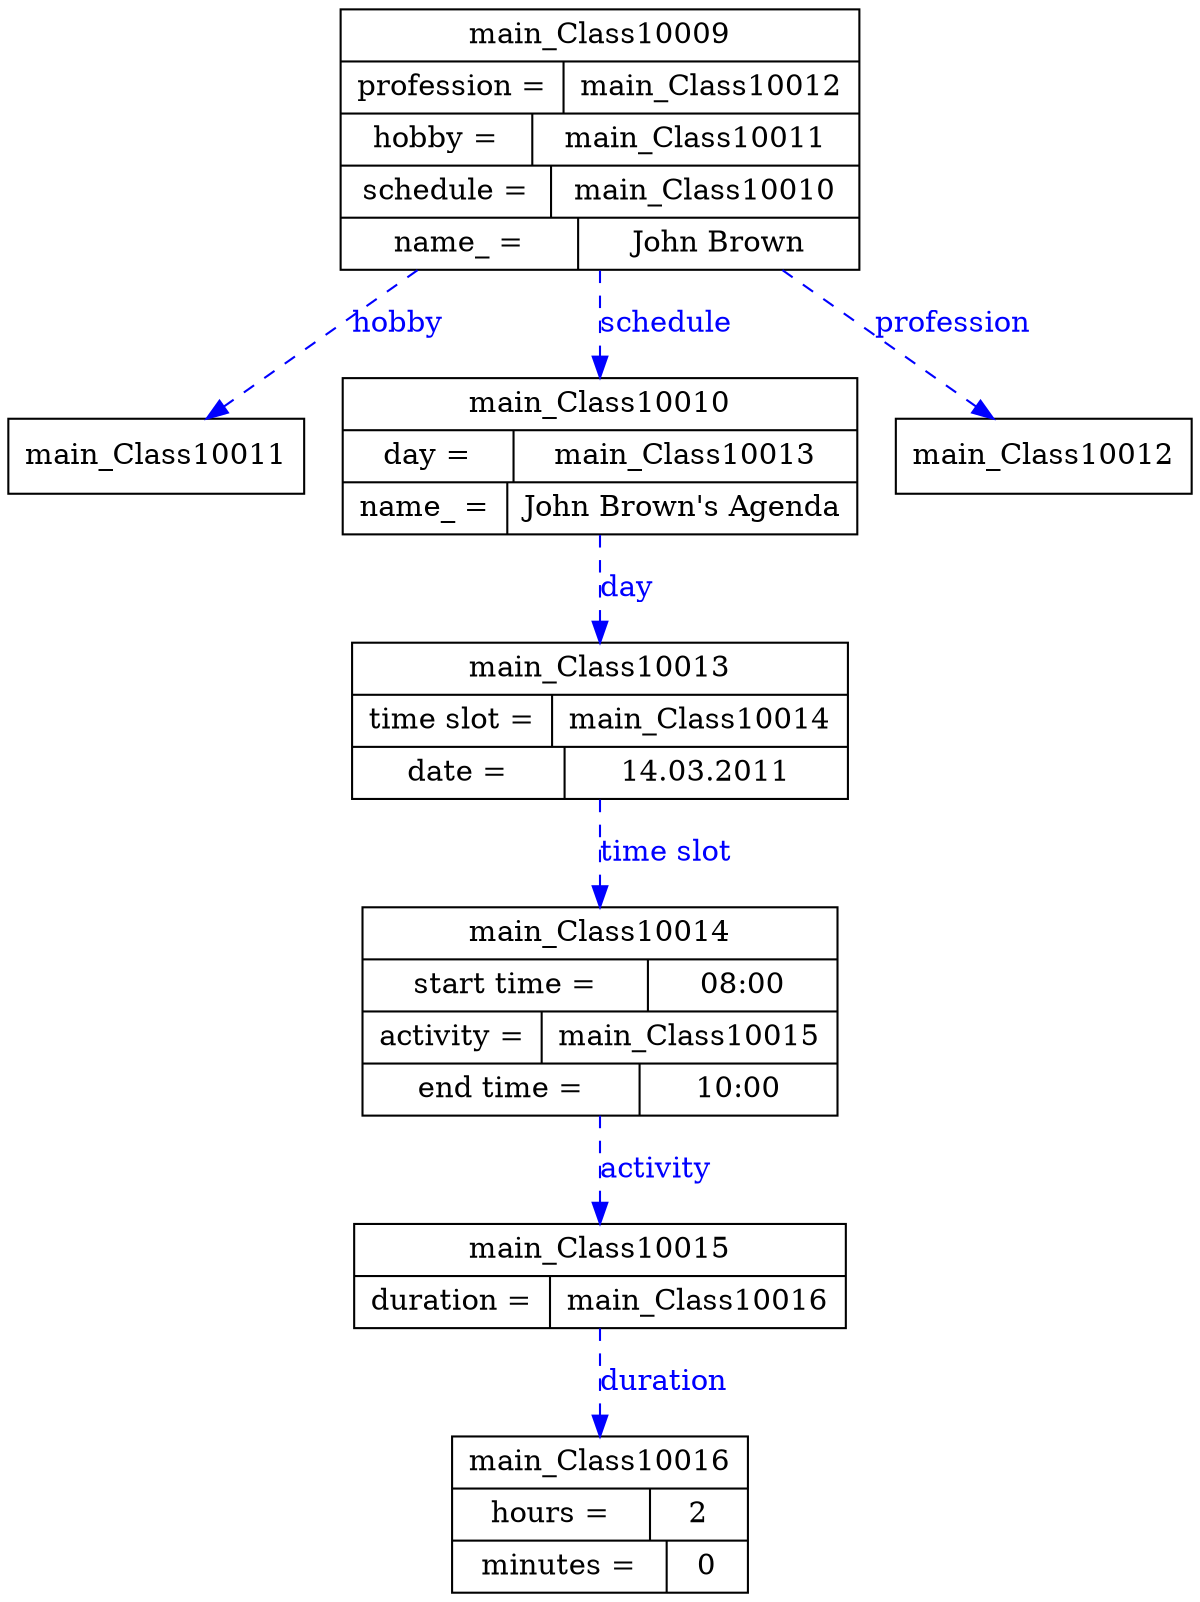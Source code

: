 digraph main {
	node [label="\N"];
	graph [bb="0,0,552,774"];
	main_Class10011 [label=main_Class10011, shape=box, color="0.0,0.0,0.003921569", fontcolor="0.0,0.0,0.003921569", pos="69,556", width="1.92", height="0.50"];
	main_Class10010 [label="{main_Class10010|{day =|{main_Class10013}}|{name_ =|{John Brown's Agenda}}}", shape=record, color="0.0,0.0,0.003921569", fontcolor="0.0,0.0,0.003921569", pos="276,556", rects="156,568,397,593 156,543,236,568 236,543,397,568 156,518,234,543 234,518,397,543", width="3.33", height="1.04"];
	main_Class10013 [label="{main_Class10013|{time slot =|{main_Class10014}}|{date =|{14.03.2011}}}", shape=record, color="0.0,0.0,0.003921569", fontcolor="0.0,0.0,0.003921569", pos="276,426", rects="161,438,392,463 161,413,254,438 254,413,392,438 161,388,259,413 259,388,392,413", width="3.19", height="1.04"];
	main_Class10014 [label="{main_Class10014|{start time =|{08:00}}|{activity =|{main_Class10015}}|{end time =|{10:00}}}", shape=record, color="0.0,0.0,0.003921569", fontcolor="0.0,0.0,0.003921569", pos="276,284", rects="165,309,387,334 165,284,298,309 298,284,387,309 165,259,249,284 249,259,387,284 165,234,294,259 294,234,387,259", width="3.08", height="1.39"];
	main_Class10012 [label=main_Class10012, shape=box, color="0.0,0.0,0.003921569", fontcolor="0.0,0.0,0.003921569", pos="483,556", width="1.92", height="0.50"];
	main_Class10015 [label="{main_Class10015|{duration =|{main_Class10016}}}", shape=record, color="0.0,0.0,0.003921569", fontcolor="0.0,0.0,0.003921569", pos="276,155", rects="162,155,391,180 162,130,253,155 253,130,391,155", width="3.17", height="0.69"];
	main_Class10016 [label="{main_Class10016|{hours =|{2}}|{minutes =|{0}}}", shape=record, color="0.0,0.0,0.003921569", fontcolor="0.0,0.0,0.003921569", pos="276,38", rects="207,50,345,75 207,25,299,50 299,25,345,50 207,0,307,25 307,0,345,25", width="1.92", height="1.04"];
	main_Class10009 [label="{main_Class10009|{profession =|{main_Class10012}}|{hobby =|{main_Class10011}}|{schedule =|{main_Class10010}}|{name_ =|{John Brow\
n}}}", shape=record, color="0.0,0.0,0.003921569", fontcolor="0.0,0.0,0.003921569", pos="276,711", rects="156,748,396,773 156,723,258,748 258,723,396,748 156,698,244,723 244,698,396,723 156,673,253,698 253,673,396,698 156,648,266,673 \
266,648,396,673", width="3.33", height="1.74"];
	main_Class10010 -> main_Class10013 [style=dashed, label=day, color="0.6666667,1.0,1.0", fontcolor="0.6666667,1.0,1.0", pos="e,276,463 276,518 276,504 276,488 276,473", lp="289,491"];
	main_Class10013 -> main_Class10014 [style=dashed, label="time slot", color="0.6666667,1.0,1.0", fontcolor="0.6666667,1.0,1.0", pos="e,276,334 276,388 276,375 276,359 276,344", lp="306,361"];
	main_Class10015 -> main_Class10016 [style=dashed, label=duration, color="0.6666667,1.0,1.0", fontcolor="0.6666667,1.0,1.0", pos="e,276,75 276,130 276,117 276,101 276,85", lp="306,103"];
	main_Class10014 -> main_Class10015 [style=dashed, label=activity, color="0.6666667,1.0,1.0", fontcolor="0.6666667,1.0,1.0", pos="e,276,180 276,234 276,220 276,204 276,190", lp="302,207"];
	main_Class10009 -> main_Class10012 [style=dashed, label=profession, color="0.6666667,1.0,1.0", fontcolor="0.6666667,1.0,1.0", pos="e,459,574 360,648 392,624 427,598 451,580", lp="441,621"];
	main_Class10009 -> main_Class10011 [style=dashed, label=hobby, color="0.6666667,1.0,1.0", fontcolor="0.6666667,1.0,1.0", pos="e,93,574 192,648 160,624 125,598 101,580", lp="188,621"];
	main_Class10009 -> main_Class10010 [style=dashed, label=schedule, color="0.6666667,1.0,1.0", fontcolor="0.6666667,1.0,1.0", pos="e,276,593 276,648 276,633 276,617 276,603", lp="306,621"];
}
